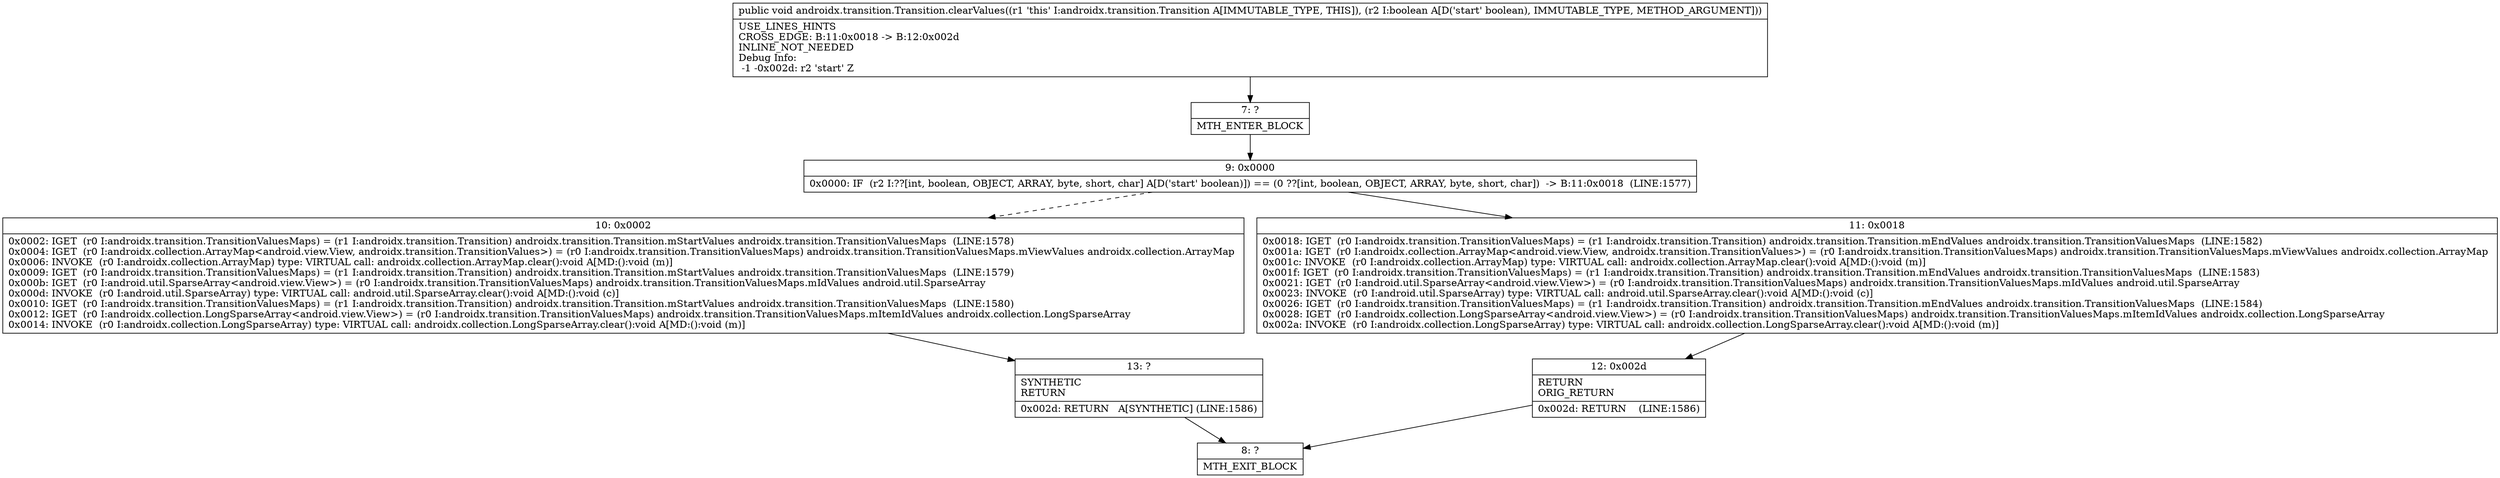 digraph "CFG forandroidx.transition.Transition.clearValues(Z)V" {
Node_7 [shape=record,label="{7\:\ ?|MTH_ENTER_BLOCK\l}"];
Node_9 [shape=record,label="{9\:\ 0x0000|0x0000: IF  (r2 I:??[int, boolean, OBJECT, ARRAY, byte, short, char] A[D('start' boolean)]) == (0 ??[int, boolean, OBJECT, ARRAY, byte, short, char])  \-\> B:11:0x0018  (LINE:1577)\l}"];
Node_10 [shape=record,label="{10\:\ 0x0002|0x0002: IGET  (r0 I:androidx.transition.TransitionValuesMaps) = (r1 I:androidx.transition.Transition) androidx.transition.Transition.mStartValues androidx.transition.TransitionValuesMaps  (LINE:1578)\l0x0004: IGET  (r0 I:androidx.collection.ArrayMap\<android.view.View, androidx.transition.TransitionValues\>) = (r0 I:androidx.transition.TransitionValuesMaps) androidx.transition.TransitionValuesMaps.mViewValues androidx.collection.ArrayMap \l0x0006: INVOKE  (r0 I:androidx.collection.ArrayMap) type: VIRTUAL call: androidx.collection.ArrayMap.clear():void A[MD:():void (m)]\l0x0009: IGET  (r0 I:androidx.transition.TransitionValuesMaps) = (r1 I:androidx.transition.Transition) androidx.transition.Transition.mStartValues androidx.transition.TransitionValuesMaps  (LINE:1579)\l0x000b: IGET  (r0 I:android.util.SparseArray\<android.view.View\>) = (r0 I:androidx.transition.TransitionValuesMaps) androidx.transition.TransitionValuesMaps.mIdValues android.util.SparseArray \l0x000d: INVOKE  (r0 I:android.util.SparseArray) type: VIRTUAL call: android.util.SparseArray.clear():void A[MD:():void (c)]\l0x0010: IGET  (r0 I:androidx.transition.TransitionValuesMaps) = (r1 I:androidx.transition.Transition) androidx.transition.Transition.mStartValues androidx.transition.TransitionValuesMaps  (LINE:1580)\l0x0012: IGET  (r0 I:androidx.collection.LongSparseArray\<android.view.View\>) = (r0 I:androidx.transition.TransitionValuesMaps) androidx.transition.TransitionValuesMaps.mItemIdValues androidx.collection.LongSparseArray \l0x0014: INVOKE  (r0 I:androidx.collection.LongSparseArray) type: VIRTUAL call: androidx.collection.LongSparseArray.clear():void A[MD:():void (m)]\l}"];
Node_13 [shape=record,label="{13\:\ ?|SYNTHETIC\lRETURN\l|0x002d: RETURN   A[SYNTHETIC] (LINE:1586)\l}"];
Node_8 [shape=record,label="{8\:\ ?|MTH_EXIT_BLOCK\l}"];
Node_11 [shape=record,label="{11\:\ 0x0018|0x0018: IGET  (r0 I:androidx.transition.TransitionValuesMaps) = (r1 I:androidx.transition.Transition) androidx.transition.Transition.mEndValues androidx.transition.TransitionValuesMaps  (LINE:1582)\l0x001a: IGET  (r0 I:androidx.collection.ArrayMap\<android.view.View, androidx.transition.TransitionValues\>) = (r0 I:androidx.transition.TransitionValuesMaps) androidx.transition.TransitionValuesMaps.mViewValues androidx.collection.ArrayMap \l0x001c: INVOKE  (r0 I:androidx.collection.ArrayMap) type: VIRTUAL call: androidx.collection.ArrayMap.clear():void A[MD:():void (m)]\l0x001f: IGET  (r0 I:androidx.transition.TransitionValuesMaps) = (r1 I:androidx.transition.Transition) androidx.transition.Transition.mEndValues androidx.transition.TransitionValuesMaps  (LINE:1583)\l0x0021: IGET  (r0 I:android.util.SparseArray\<android.view.View\>) = (r0 I:androidx.transition.TransitionValuesMaps) androidx.transition.TransitionValuesMaps.mIdValues android.util.SparseArray \l0x0023: INVOKE  (r0 I:android.util.SparseArray) type: VIRTUAL call: android.util.SparseArray.clear():void A[MD:():void (c)]\l0x0026: IGET  (r0 I:androidx.transition.TransitionValuesMaps) = (r1 I:androidx.transition.Transition) androidx.transition.Transition.mEndValues androidx.transition.TransitionValuesMaps  (LINE:1584)\l0x0028: IGET  (r0 I:androidx.collection.LongSparseArray\<android.view.View\>) = (r0 I:androidx.transition.TransitionValuesMaps) androidx.transition.TransitionValuesMaps.mItemIdValues androidx.collection.LongSparseArray \l0x002a: INVOKE  (r0 I:androidx.collection.LongSparseArray) type: VIRTUAL call: androidx.collection.LongSparseArray.clear():void A[MD:():void (m)]\l}"];
Node_12 [shape=record,label="{12\:\ 0x002d|RETURN\lORIG_RETURN\l|0x002d: RETURN    (LINE:1586)\l}"];
MethodNode[shape=record,label="{public void androidx.transition.Transition.clearValues((r1 'this' I:androidx.transition.Transition A[IMMUTABLE_TYPE, THIS]), (r2 I:boolean A[D('start' boolean), IMMUTABLE_TYPE, METHOD_ARGUMENT]))  | USE_LINES_HINTS\lCROSS_EDGE: B:11:0x0018 \-\> B:12:0x002d\lINLINE_NOT_NEEDED\lDebug Info:\l  \-1 \-0x002d: r2 'start' Z\l}"];
MethodNode -> Node_7;Node_7 -> Node_9;
Node_9 -> Node_10[style=dashed];
Node_9 -> Node_11;
Node_10 -> Node_13;
Node_13 -> Node_8;
Node_11 -> Node_12;
Node_12 -> Node_8;
}

